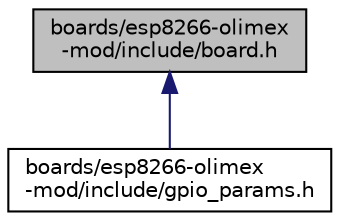 digraph "boards/esp8266-olimex-mod/include/board.h"
{
 // LATEX_PDF_SIZE
  edge [fontname="Helvetica",fontsize="10",labelfontname="Helvetica",labelfontsize="10"];
  node [fontname="Helvetica",fontsize="10",shape=record];
  Node1 [label="boards/esp8266-olimex\l-mod/include/board.h",height=0.2,width=0.4,color="black", fillcolor="grey75", style="filled", fontcolor="black",tooltip="Board specific definitions for Olimex MOD-WIFI-ESP8266-DEV boards."];
  Node1 -> Node2 [dir="back",color="midnightblue",fontsize="10",style="solid",fontname="Helvetica"];
  Node2 [label="boards/esp8266-olimex\l-mod/include/gpio_params.h",height=0.2,width=0.4,color="black", fillcolor="white", style="filled",URL="$esp8266-olimex-mod_2include_2gpio__params_8h.html",tooltip="Board specific configuration of direct mapped GPIOs."];
}
